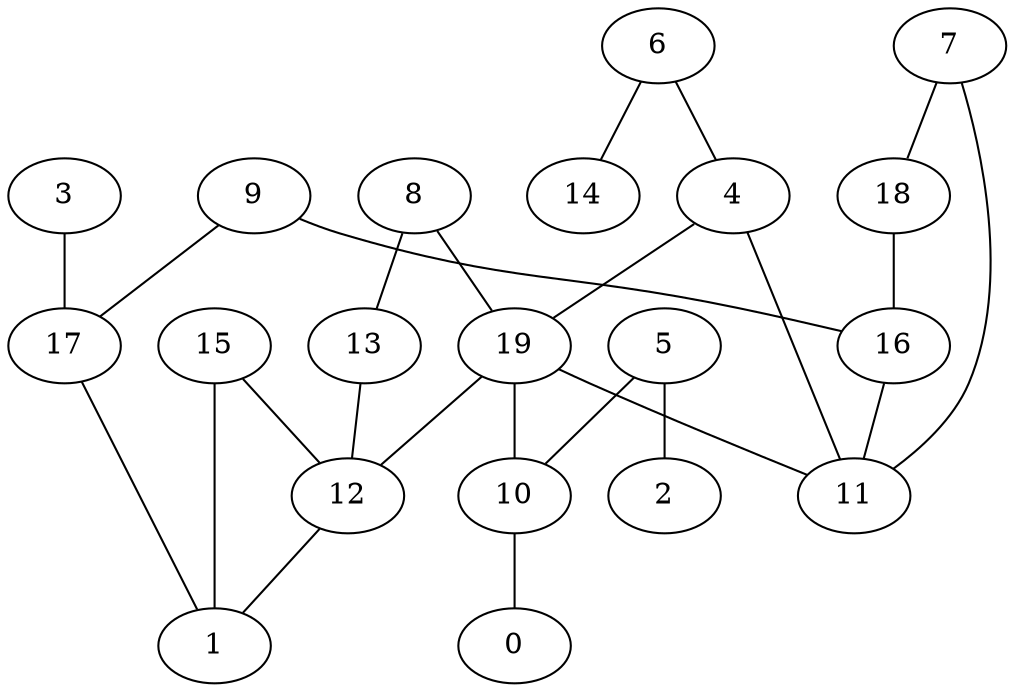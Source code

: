 digraph GG_graph {

subgraph G_graph {
edge [color = black]
"3" -> "17" [dir = none]
"15" -> "1" [dir = none]
"13" -> "12" [dir = none]
"12" -> "1" [dir = none]
"10" -> "0" [dir = none]
"4" -> "11" [dir = none]
"18" -> "16" [dir = none]
"5" -> "2" [dir = none]
"5" -> "10" [dir = none]
"9" -> "17" [dir = none]
"8" -> "19" [dir = none]
"7" -> "18" [dir = none]
"7" -> "11" [dir = none]
"17" -> "1" [dir = none]
"19" -> "11" [dir = none]
"19" -> "10" [dir = none]
"19" -> "12" [dir = none]
"6" -> "14" [dir = none]
"6" -> "4" [dir = none]
"16" -> "11" [dir = none]
"9" -> "16" [dir = none]
"15" -> "12" [dir = none]
"4" -> "19" [dir = none]
"8" -> "13" [dir = none]
}

}
